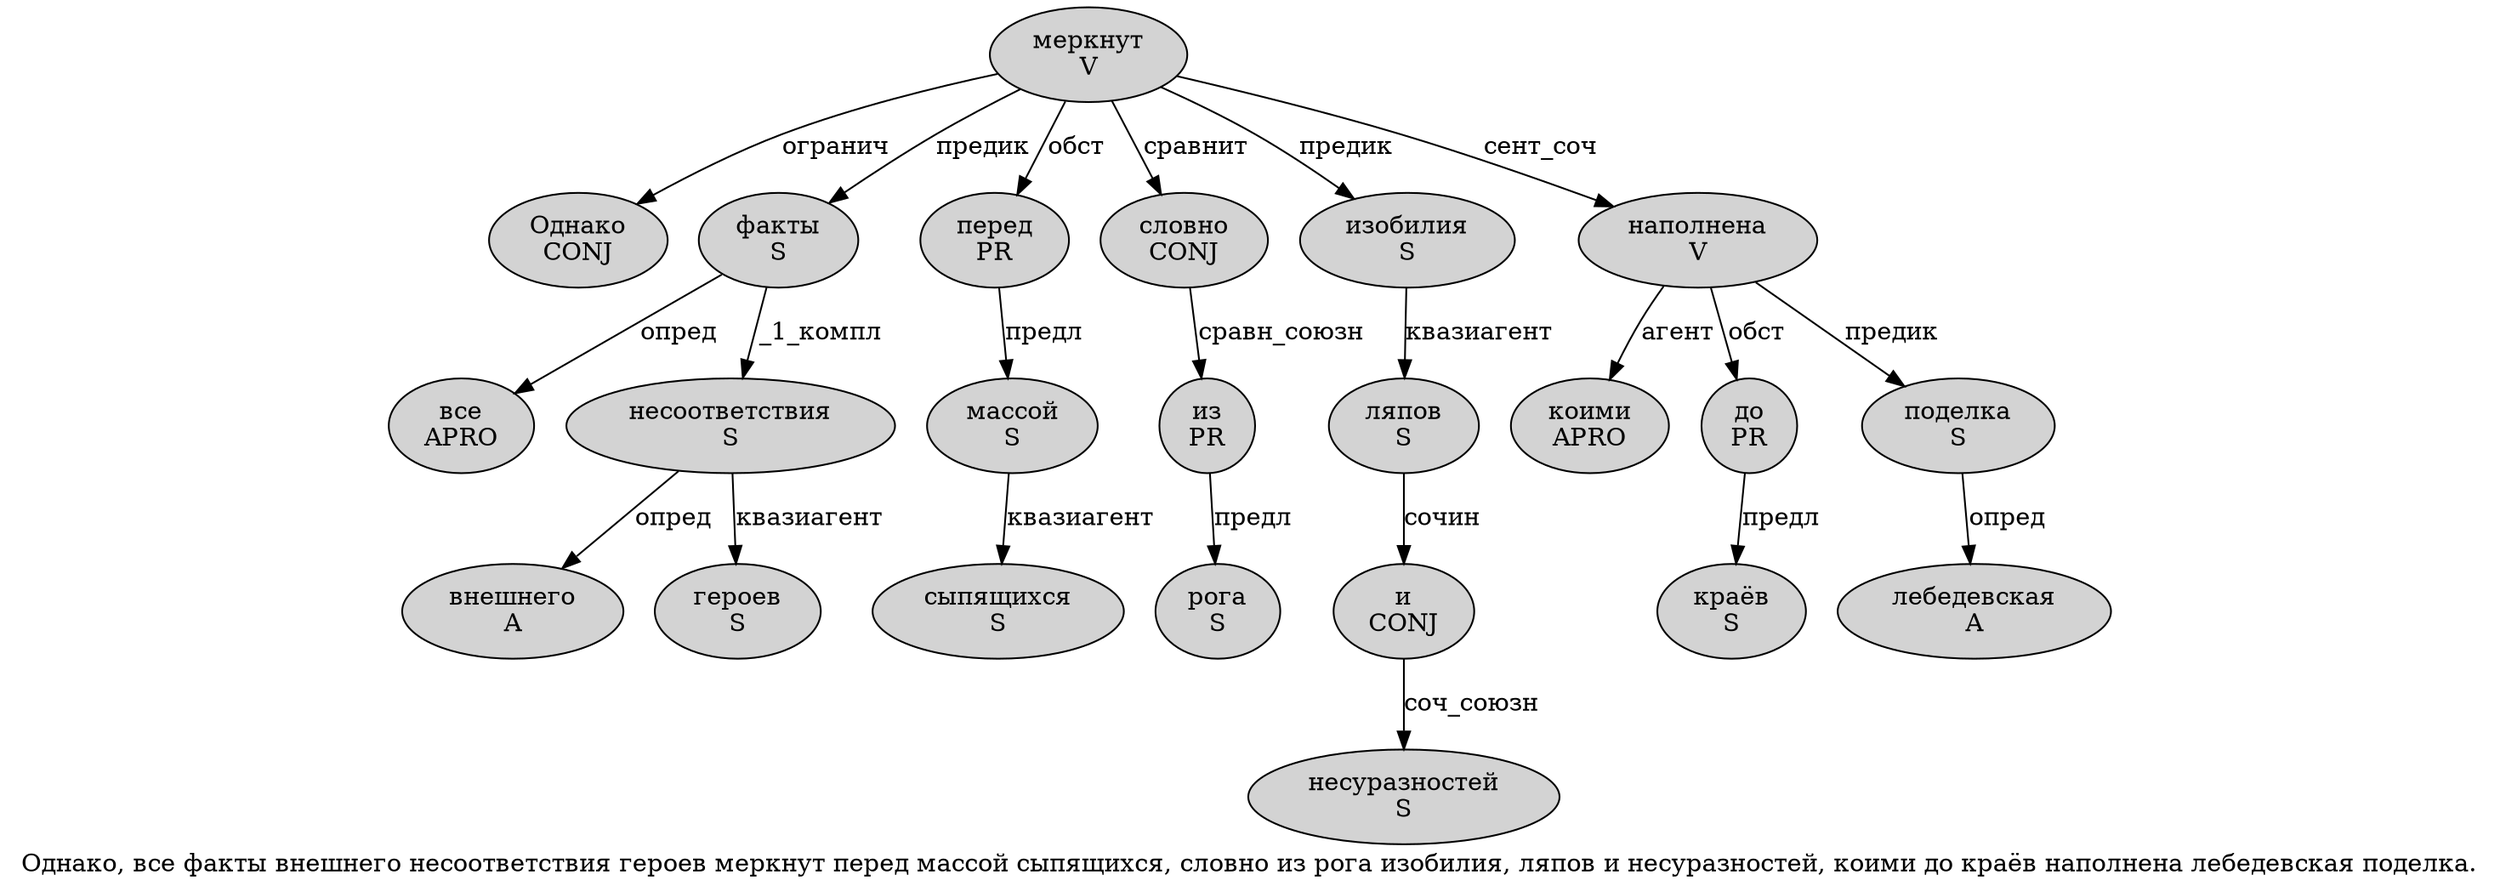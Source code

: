 digraph SENTENCE_3377 {
	graph [label="Однако, все факты внешнего несоответствия героев меркнут перед массой сыпящихся, словно из рога изобилия, ляпов и несуразностей, коими до краёв наполнена лебедевская поделка."]
	node [style=filled]
		0 [label="Однако
CONJ" color="" fillcolor=lightgray penwidth=1 shape=ellipse]
		2 [label="все
APRO" color="" fillcolor=lightgray penwidth=1 shape=ellipse]
		3 [label="факты
S" color="" fillcolor=lightgray penwidth=1 shape=ellipse]
		4 [label="внешнего
A" color="" fillcolor=lightgray penwidth=1 shape=ellipse]
		5 [label="несоответствия
S" color="" fillcolor=lightgray penwidth=1 shape=ellipse]
		6 [label="героев
S" color="" fillcolor=lightgray penwidth=1 shape=ellipse]
		7 [label="меркнут
V" color="" fillcolor=lightgray penwidth=1 shape=ellipse]
		8 [label="перед
PR" color="" fillcolor=lightgray penwidth=1 shape=ellipse]
		9 [label="массой
S" color="" fillcolor=lightgray penwidth=1 shape=ellipse]
		10 [label="сыпящихся
S" color="" fillcolor=lightgray penwidth=1 shape=ellipse]
		12 [label="словно
CONJ" color="" fillcolor=lightgray penwidth=1 shape=ellipse]
		13 [label="из
PR" color="" fillcolor=lightgray penwidth=1 shape=ellipse]
		14 [label="рога
S" color="" fillcolor=lightgray penwidth=1 shape=ellipse]
		15 [label="изобилия
S" color="" fillcolor=lightgray penwidth=1 shape=ellipse]
		17 [label="ляпов
S" color="" fillcolor=lightgray penwidth=1 shape=ellipse]
		18 [label="и
CONJ" color="" fillcolor=lightgray penwidth=1 shape=ellipse]
		19 [label="несуразностей
S" color="" fillcolor=lightgray penwidth=1 shape=ellipse]
		21 [label="коими
APRO" color="" fillcolor=lightgray penwidth=1 shape=ellipse]
		22 [label="до
PR" color="" fillcolor=lightgray penwidth=1 shape=ellipse]
		23 [label="краёв
S" color="" fillcolor=lightgray penwidth=1 shape=ellipse]
		24 [label="наполнена
V" color="" fillcolor=lightgray penwidth=1 shape=ellipse]
		25 [label="лебедевская
A" color="" fillcolor=lightgray penwidth=1 shape=ellipse]
		26 [label="поделка
S" color="" fillcolor=lightgray penwidth=1 shape=ellipse]
			17 -> 18 [label="сочин"]
			24 -> 21 [label="агент"]
			24 -> 22 [label="обст"]
			24 -> 26 [label="предик"]
			5 -> 4 [label="опред"]
			5 -> 6 [label="квазиагент"]
			7 -> 0 [label="огранич"]
			7 -> 3 [label="предик"]
			7 -> 8 [label="обст"]
			7 -> 12 [label="сравнит"]
			7 -> 15 [label="предик"]
			7 -> 24 [label="сент_соч"]
			15 -> 17 [label="квазиагент"]
			18 -> 19 [label="соч_союзн"]
			8 -> 9 [label="предл"]
			13 -> 14 [label="предл"]
			9 -> 10 [label="квазиагент"]
			26 -> 25 [label="опред"]
			22 -> 23 [label="предл"]
			3 -> 2 [label="опред"]
			3 -> 5 [label="_1_компл"]
			12 -> 13 [label="сравн_союзн"]
}